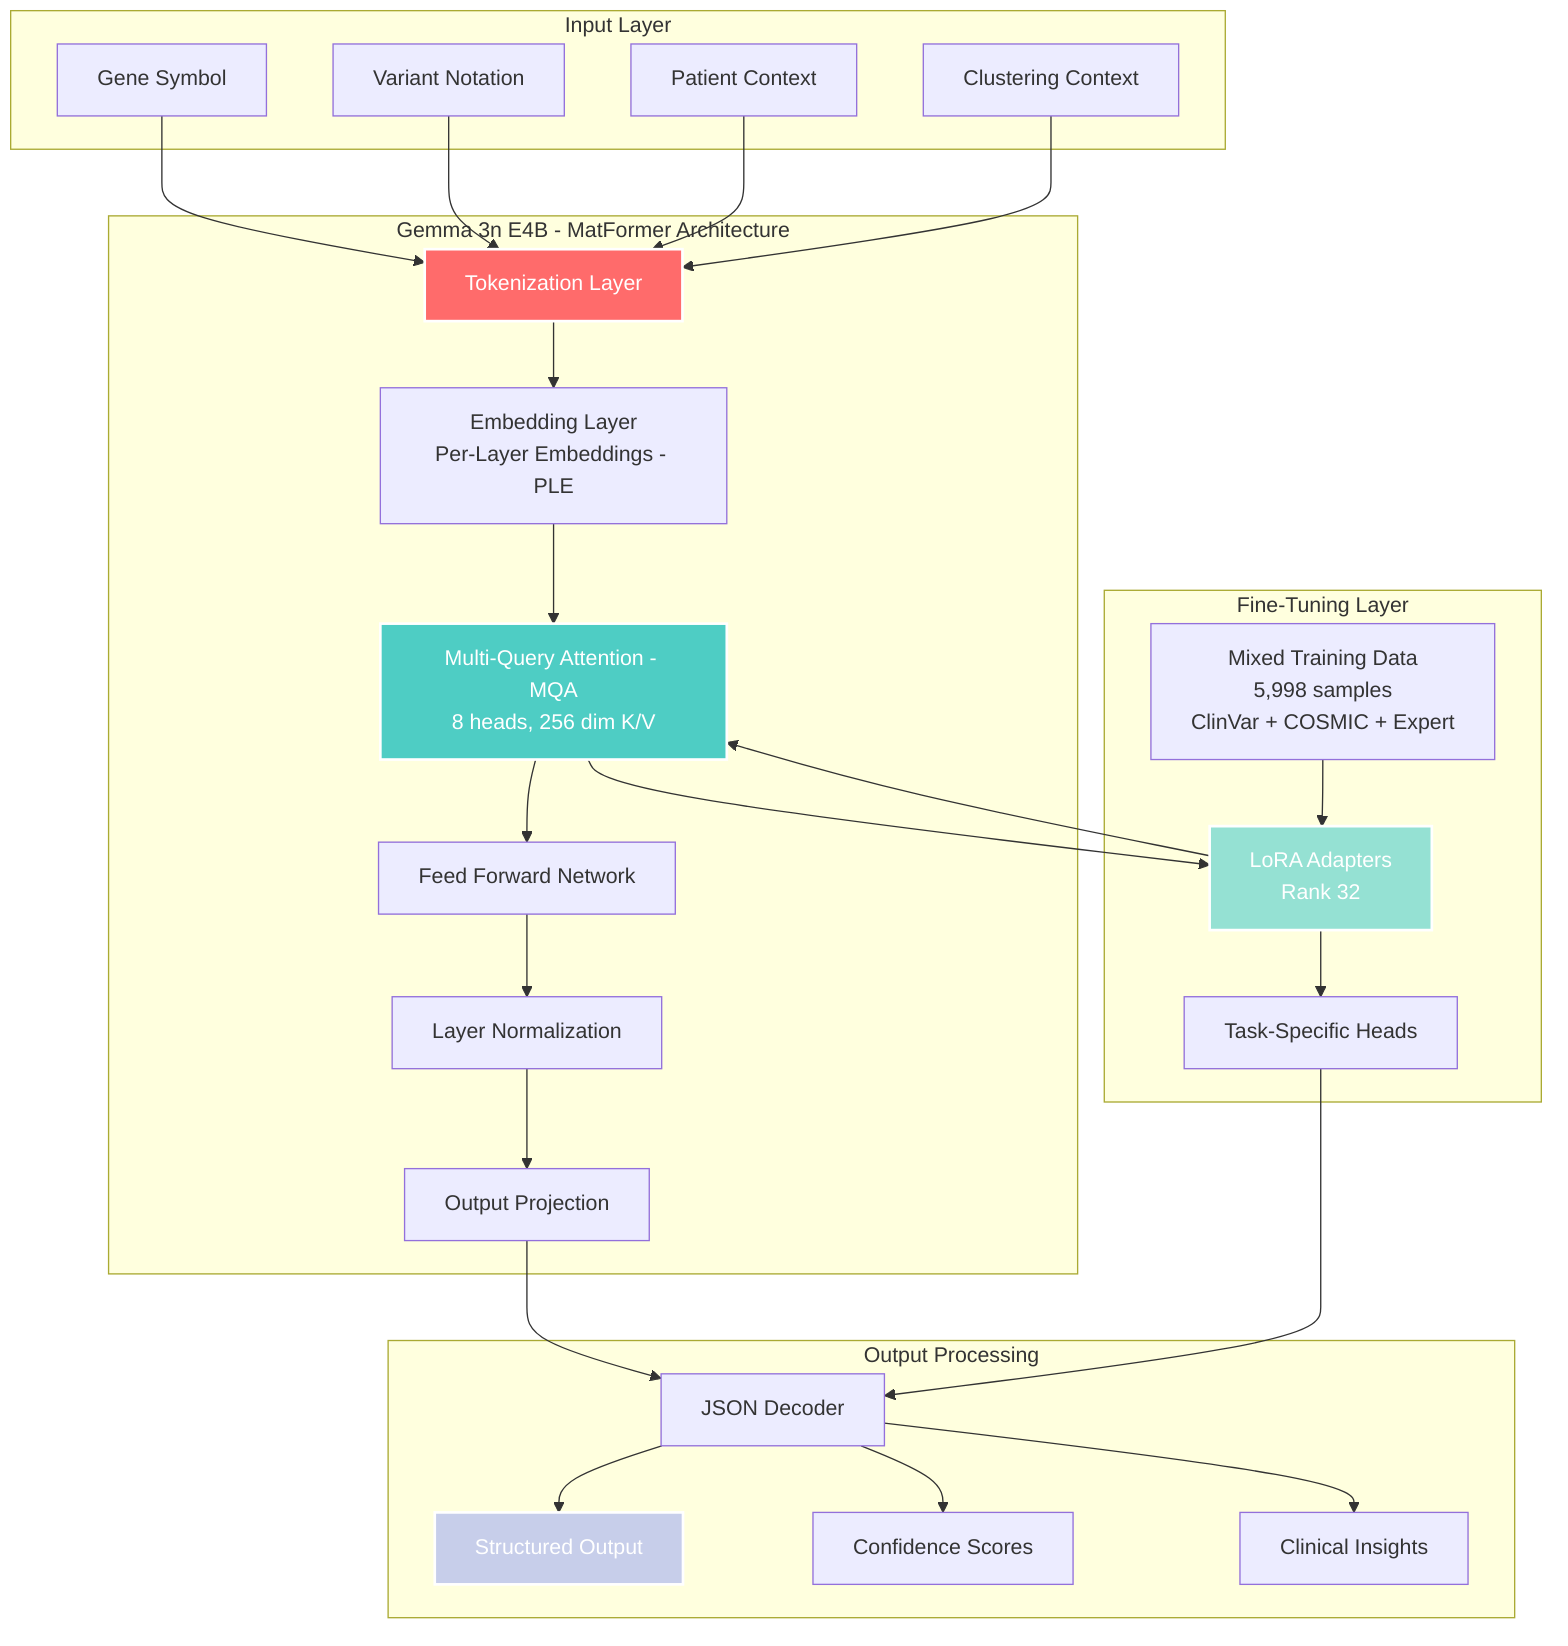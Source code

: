 graph TD
    subgraph "Input Layer"
        A[Gene Symbol]
        B[Variant Notation]
        C[Patient Context]
        D[Clustering Context]
    end
    
    subgraph "Gemma 3n E4B - MatFormer Architecture"
        E[Tokenization Layer]
        F[Embedding Layer<br/>Per-Layer Embeddings - PLE]
        G[Multi-Query Attention - MQA<br/>8 heads, 256 dim K/V]
        H[Feed Forward Network]
        I[Layer Normalization]
        J[Output Projection]
    end
    
    subgraph "Fine-Tuning Layer"
        K[LoRA Adapters<br/>Rank 32]
        L[Mixed Training Data<br/>5,998 samples<br/>ClinVar + COSMIC + Expert]
        M[Task-Specific Heads]
    end
    
    subgraph "Output Processing"
        N[JSON Decoder]
        O[Structured Output]
        P[Confidence Scores]
        Q[Clinical Insights]
    end
    
    A --> E
    B --> E
    C --> E
    D --> E
    
    E --> F
    F --> G
    G --> H
    H --> I
    I --> J
    
    G --> K
    K --> G
    L --> K
    K --> M
    
    J --> N
    M --> N
    N --> O
    N --> P
    N --> Q
    
    style E fill:#FF6B6B,stroke:#ffffff,stroke-width:2px,color:#ffffff
    style G fill:#4ECDC4,stroke:#ffffff,stroke-width:2px,color:#ffffff
    style K fill:#95E1D3,stroke:#ffffff,stroke-width:2px,color:#ffffff
    style O fill:#C7CEEA,stroke:#ffffff,stroke-width:2px,color:#ffffff